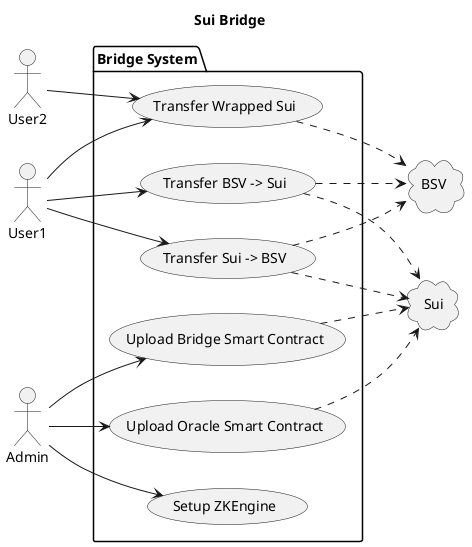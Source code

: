 @startuml
title Sui Bridge
left to right direction

actor User1 as U
actor User2 as U2


actor Admin as A

cloud Sui
cloud BSV


package "Bridge System" {

    '(Wrap Sui on BSV) 
    '(Unwrap Sui )
    
    (Transfer Sui -> BSV) 
    (Transfer BSV -> Sui) 

    (Transfer Wrapped Sui) 

    (Upload Bridge Smart Contract) ..> Sui
    (Upload Oracle Smart Contract) ..> Sui

    (Setup ZKEngine)

}



U --> (Transfer Sui -> BSV)
U --> (Transfer BSV -> Sui)

(Transfer Sui -> BSV) ..> BSV
(Transfer BSV -> Sui) ..> BSV

(Transfer Sui -> BSV) ..> Sui
(Transfer BSV -> Sui) ..> Sui

U --> (Transfer Wrapped Sui) 
U2 --> (Transfer Wrapped Sui) 
(Transfer Wrapped Sui)  ..> BSV

A --> (Upload Bridge Smart Contract)
A --> (Upload Oracle Smart Contract)
A --> (Setup ZKEngine)



@enduml